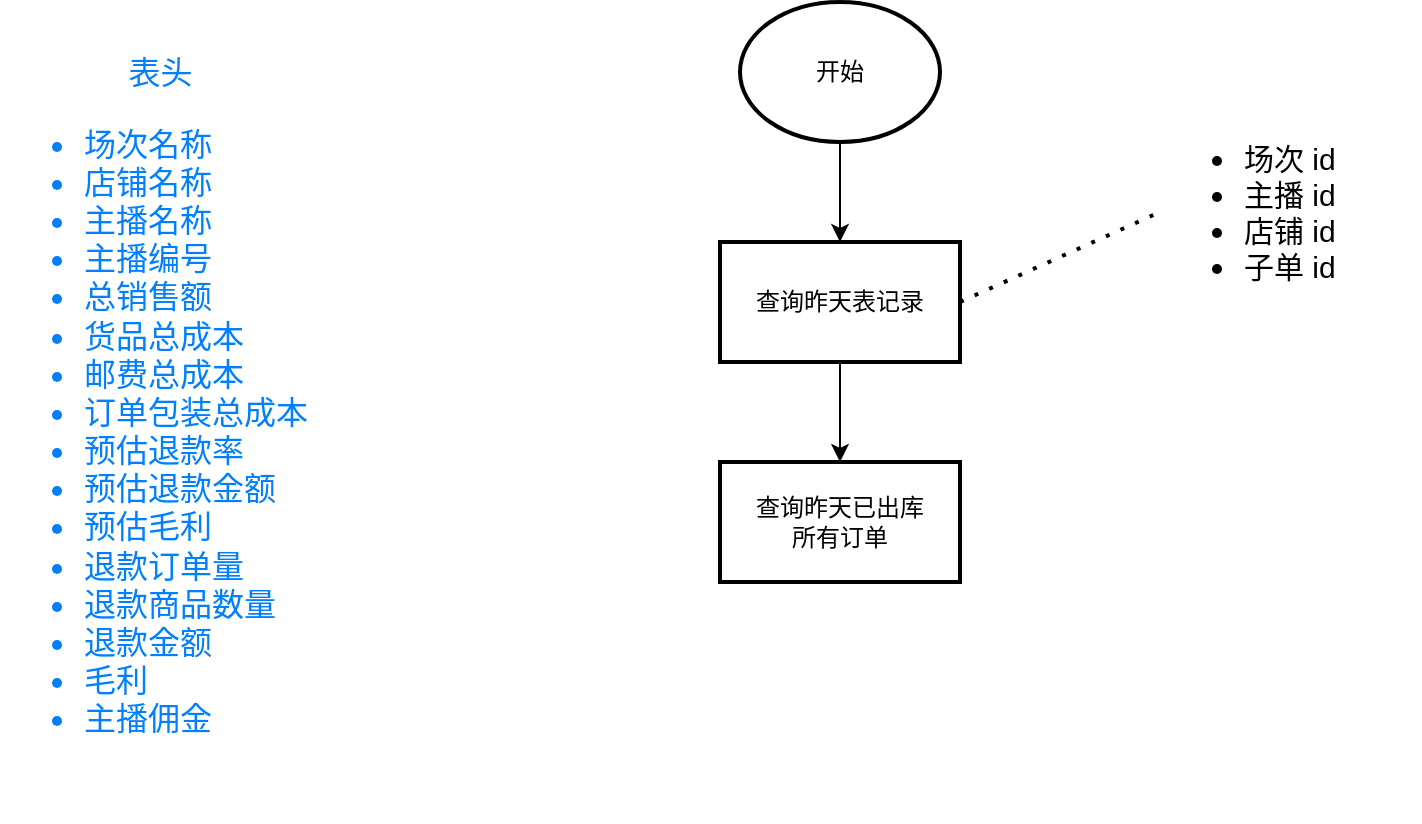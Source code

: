 <mxfile version="17.1.1" type="github"><diagram id="t_F-1Dw6Zl5kQm8IEOU6" name="第 1 页"><mxGraphModel dx="1185" dy="635" grid="1" gridSize="10" guides="1" tooltips="1" connect="1" arrows="1" fold="1" page="1" pageScale="1" pageWidth="1200" pageHeight="1920" math="0" shadow="0"><root><mxCell id="0"/><mxCell id="1" parent="0"/><mxCell id="T5tk2AwcZrp4xSw99o7m-4" value="" style="edgeStyle=orthogonalEdgeStyle;rounded=0;orthogonalLoop=1;jettySize=auto;html=1;" edge="1" parent="1" source="T5tk2AwcZrp4xSw99o7m-2" target="T5tk2AwcZrp4xSw99o7m-3"><mxGeometry relative="1" as="geometry"/></mxCell><mxCell id="T5tk2AwcZrp4xSw99o7m-2" value="开始" style="strokeWidth=2;html=1;shape=mxgraph.flowchart.start_2;whiteSpace=wrap;" vertex="1" parent="1"><mxGeometry x="550" y="50" width="100" height="70" as="geometry"/></mxCell><mxCell id="T5tk2AwcZrp4xSw99o7m-9" value="" style="edgeStyle=orthogonalEdgeStyle;rounded=0;orthogonalLoop=1;jettySize=auto;html=1;fontSize=16;fontColor=#007FFF;" edge="1" parent="1" source="T5tk2AwcZrp4xSw99o7m-3" target="T5tk2AwcZrp4xSw99o7m-8"><mxGeometry relative="1" as="geometry"/></mxCell><mxCell id="T5tk2AwcZrp4xSw99o7m-3" value="查询昨天表记录" style="whiteSpace=wrap;html=1;strokeWidth=2;" vertex="1" parent="1"><mxGeometry x="540" y="170" width="120" height="60" as="geometry"/></mxCell><mxCell id="T5tk2AwcZrp4xSw99o7m-5" value="&lt;ul style=&quot;font-size: 15px;&quot;&gt;&lt;li style=&quot;font-size: 15px;&quot;&gt;场次 id&lt;/li&gt;&lt;li style=&quot;font-size: 15px;&quot;&gt;主播 id&lt;/li&gt;&lt;li style=&quot;font-size: 15px;&quot;&gt;店铺 id&lt;/li&gt;&lt;li style=&quot;font-size: 15px;&quot;&gt;子单 id&lt;/li&gt;&lt;/ul&gt;" style="text;strokeColor=none;fillColor=none;html=1;whiteSpace=wrap;verticalAlign=middle;overflow=hidden;fontSize=15;" vertex="1" parent="1"><mxGeometry x="760" y="100" width="130" height="110" as="geometry"/></mxCell><mxCell id="T5tk2AwcZrp4xSw99o7m-6" value="" style="endArrow=none;dashed=1;html=1;dashPattern=1 3;strokeWidth=2;rounded=0;fontSize=15;entryX=0;entryY=0.5;entryDx=0;entryDy=0;exitX=1;exitY=0.5;exitDx=0;exitDy=0;" edge="1" parent="1" source="T5tk2AwcZrp4xSw99o7m-3" target="T5tk2AwcZrp4xSw99o7m-5"><mxGeometry width="50" height="50" relative="1" as="geometry"><mxPoint x="640" y="250" as="sourcePoint"/><mxPoint x="690" y="200" as="targetPoint"/></mxGeometry></mxCell><mxCell id="T5tk2AwcZrp4xSw99o7m-7" value="&lt;div style=&quot;font-size: 16px&quot;&gt;&lt;span style=&quot;white-space: pre ; font-size: 16px&quot;&gt;&#9;&lt;/span&gt;&lt;span style=&quot;white-space: pre ; font-size: 16px&quot;&gt;&#9;&lt;/span&gt;&lt;/div&gt;&lt;div style=&quot;font-size: 16px&quot;&gt;&lt;span style=&quot;white-space: pre&quot;&gt;&#9;&lt;/span&gt;&amp;nbsp; &amp;nbsp; &amp;nbsp; 表头&lt;/div&gt;&lt;ul style=&quot;font-size: 16px&quot;&gt;&lt;li style=&quot;font-size: 16px&quot;&gt;场次名称&lt;/li&gt;&lt;li style=&quot;font-size: 16px&quot;&gt;店铺名称&lt;/li&gt;&lt;li style=&quot;font-size: 16px&quot;&gt;主播名称&lt;/li&gt;&lt;li style=&quot;font-size: 16px&quot;&gt;主播编号&lt;/li&gt;&lt;li style=&quot;font-size: 16px&quot;&gt;总销售额&lt;/li&gt;&lt;li style=&quot;font-size: 16px&quot;&gt;货品总成本&lt;/li&gt;&lt;li style=&quot;font-size: 16px&quot;&gt;邮费总成本&lt;/li&gt;&lt;li style=&quot;font-size: 16px&quot;&gt;订单包装总成本&lt;/li&gt;&lt;li style=&quot;font-size: 16px&quot;&gt;预估退款率&lt;/li&gt;&lt;li style=&quot;font-size: 16px&quot;&gt;预估退款金额&lt;/li&gt;&lt;li style=&quot;font-size: 16px&quot;&gt;预估毛利&lt;/li&gt;&lt;li style=&quot;font-size: 16px&quot;&gt;退款订单量&lt;/li&gt;&lt;li style=&quot;font-size: 16px&quot;&gt;退款商品数量&lt;/li&gt;&lt;li style=&quot;font-size: 16px&quot;&gt;退款金额&lt;/li&gt;&lt;li style=&quot;font-size: 16px&quot;&gt;毛利&lt;/li&gt;&lt;li style=&quot;font-size: 16px&quot;&gt;主播佣金&lt;/li&gt;&lt;/ul&gt;&lt;div&gt;&lt;br&gt;&lt;/div&gt;" style="text;strokeColor=none;fillColor=none;html=1;whiteSpace=wrap;verticalAlign=middle;overflow=hidden;fontSize=16;fontColor=#007FFF;labelBackgroundColor=default;" vertex="1" parent="1"><mxGeometry x="180" y="50" width="160" height="410" as="geometry"/></mxCell><mxCell id="T5tk2AwcZrp4xSw99o7m-8" value="查询昨天已出库&lt;br&gt;所有订单" style="whiteSpace=wrap;html=1;strokeWidth=2;" vertex="1" parent="1"><mxGeometry x="540" y="280" width="120" height="60" as="geometry"/></mxCell></root></mxGraphModel></diagram></mxfile>